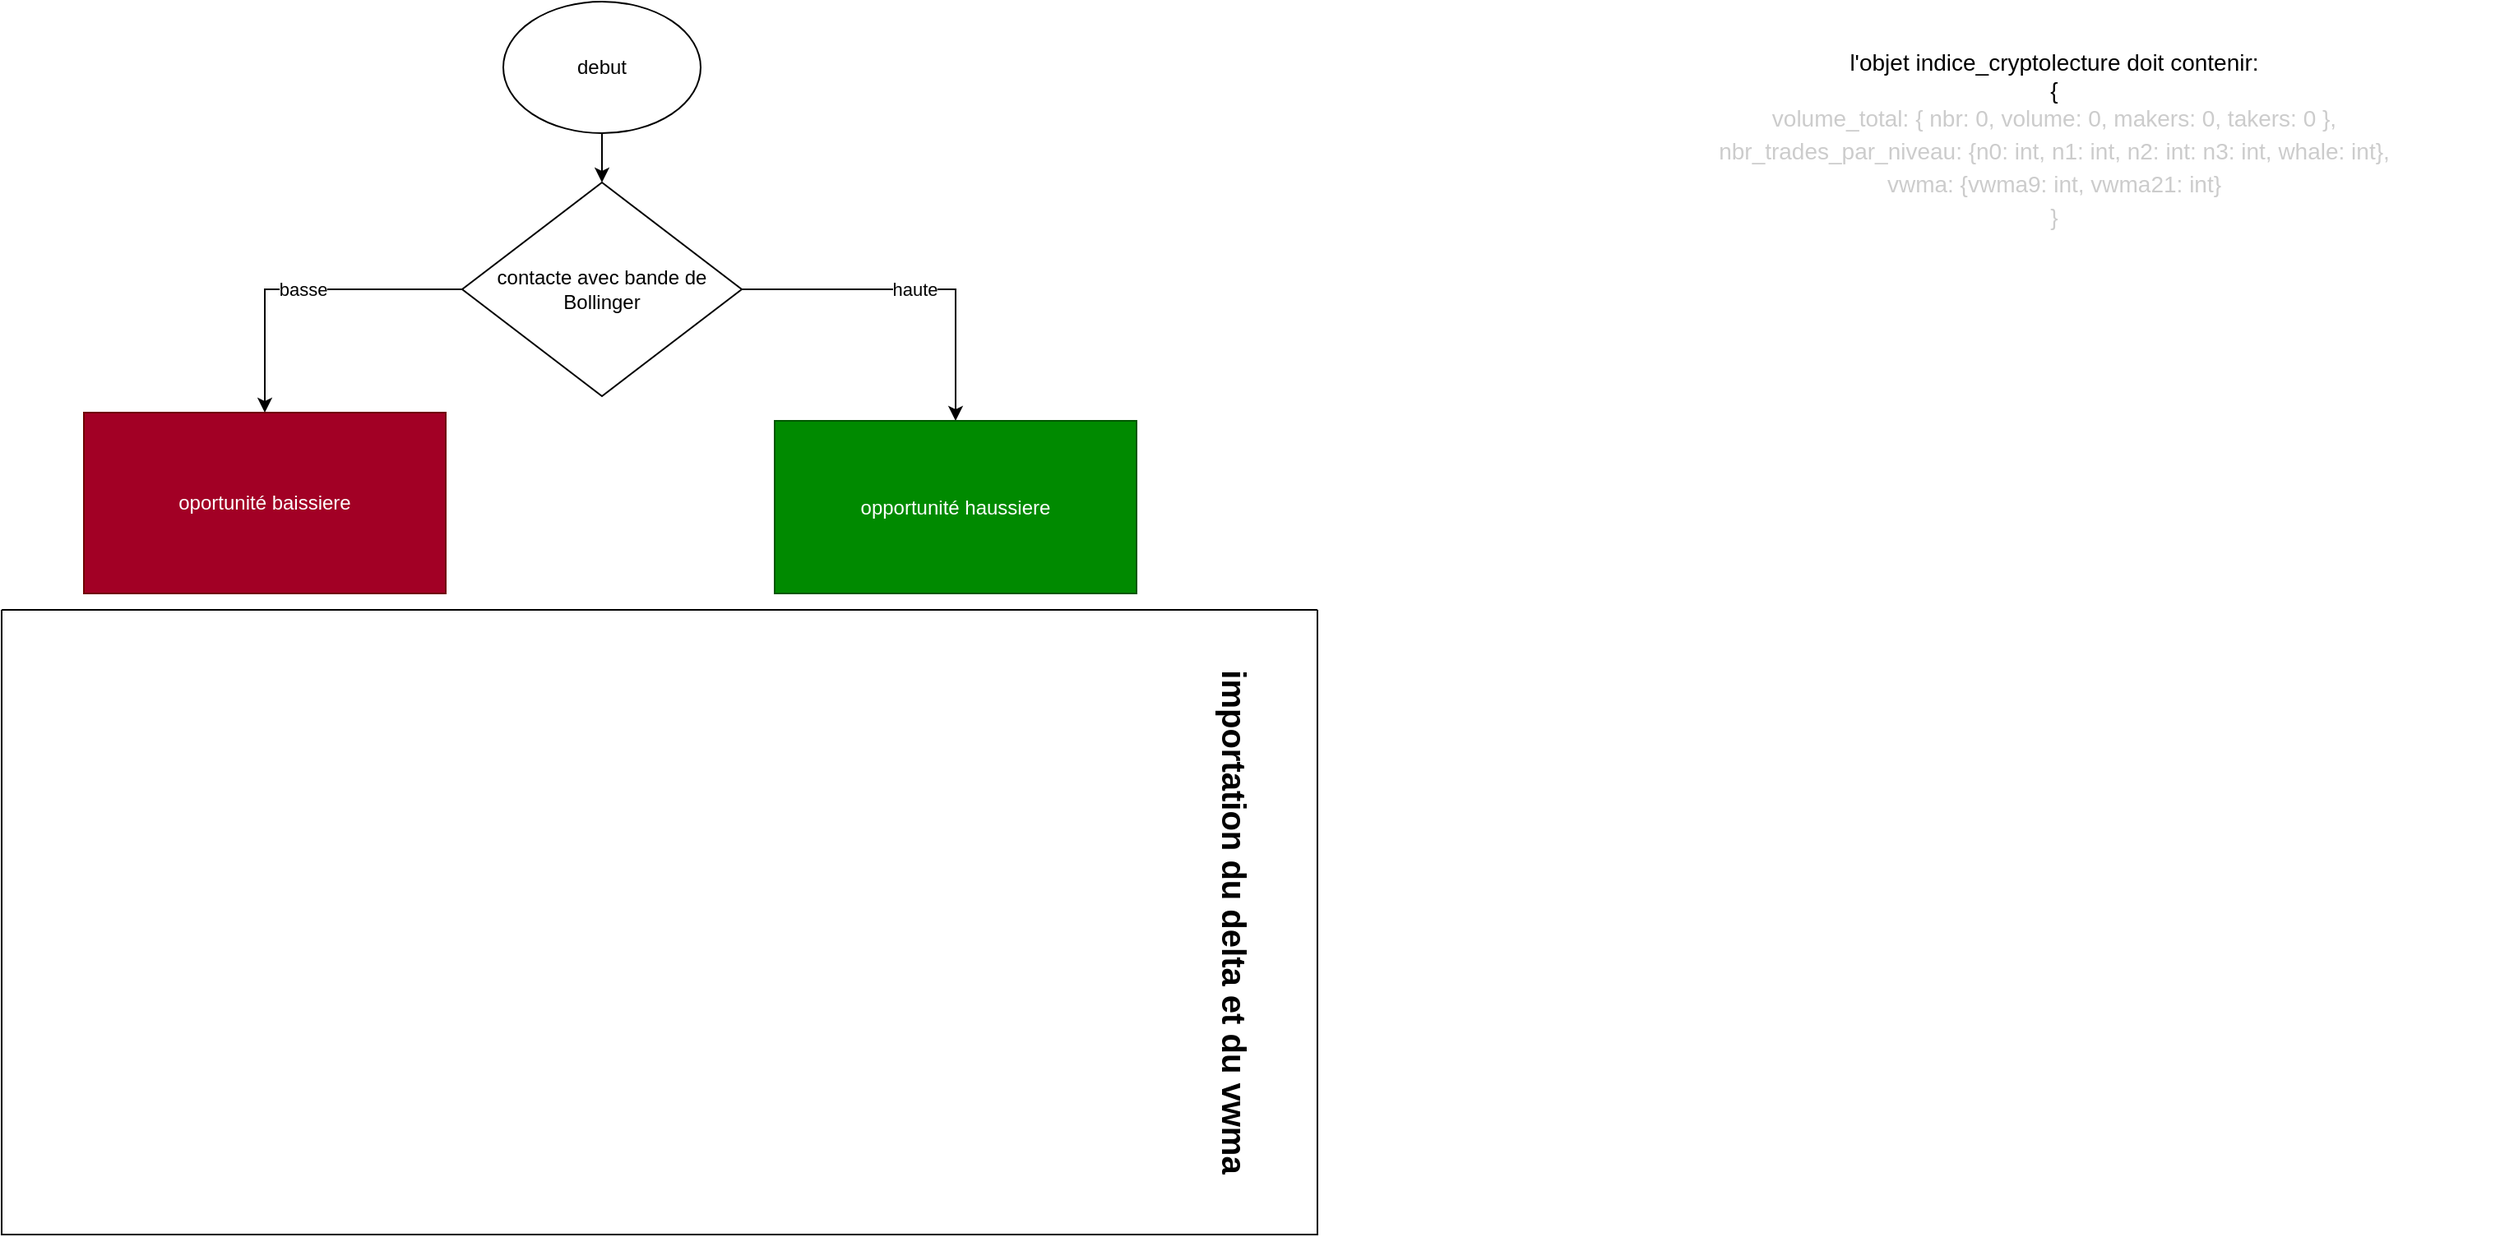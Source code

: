 <mxfile version="28.2.8">
  <diagram name="Page-1" id="EvjgfhKz7qwERSoid_G2">
    <mxGraphModel dx="2038" dy="1087" grid="1" gridSize="10" guides="1" tooltips="1" connect="1" arrows="1" fold="1" page="1" pageScale="1" pageWidth="827" pageHeight="1169" math="0" shadow="0">
      <root>
        <mxCell id="0" />
        <mxCell id="1" parent="0" />
        <mxCell id="49bwbcKJgaFXJWw2Z3PW-6" value="" style="edgeStyle=orthogonalEdgeStyle;rounded=0;orthogonalLoop=1;jettySize=auto;html=1;" edge="1" parent="1" source="49bwbcKJgaFXJWw2Z3PW-1" target="49bwbcKJgaFXJWw2Z3PW-5">
          <mxGeometry relative="1" as="geometry" />
        </mxCell>
        <mxCell id="49bwbcKJgaFXJWw2Z3PW-1" value="debut" style="ellipse;whiteSpace=wrap;html=1;" vertex="1" parent="1">
          <mxGeometry x="315" y="20" width="120" height="80" as="geometry" />
        </mxCell>
        <mxCell id="49bwbcKJgaFXJWw2Z3PW-10" value="haute" style="edgeStyle=orthogonalEdgeStyle;rounded=0;orthogonalLoop=1;jettySize=auto;html=1;" edge="1" parent="1" source="49bwbcKJgaFXJWw2Z3PW-5" target="49bwbcKJgaFXJWw2Z3PW-9">
          <mxGeometry relative="1" as="geometry" />
        </mxCell>
        <mxCell id="49bwbcKJgaFXJWw2Z3PW-12" value="basse" style="edgeStyle=orthogonalEdgeStyle;rounded=0;orthogonalLoop=1;jettySize=auto;html=1;" edge="1" parent="1" source="49bwbcKJgaFXJWw2Z3PW-5" target="49bwbcKJgaFXJWw2Z3PW-11">
          <mxGeometry relative="1" as="geometry" />
        </mxCell>
        <mxCell id="49bwbcKJgaFXJWw2Z3PW-5" value="contacte avec bande de Bollinger" style="rhombus;whiteSpace=wrap;html=1;" vertex="1" parent="1">
          <mxGeometry x="290" y="130" width="170" height="130" as="geometry" />
        </mxCell>
        <mxCell id="49bwbcKJgaFXJWw2Z3PW-11" value="oportunité baissiere" style="whiteSpace=wrap;html=1;fillColor=#a20025;fontColor=#ffffff;strokeColor=#6F0000;" vertex="1" parent="1">
          <mxGeometry x="60" y="270" width="220" height="110" as="geometry" />
        </mxCell>
        <mxCell id="49bwbcKJgaFXJWw2Z3PW-16" value="" style="swimlane;startSize=0;" vertex="1" parent="1">
          <mxGeometry x="10" y="390" width="800" height="380" as="geometry" />
        </mxCell>
        <mxCell id="49bwbcKJgaFXJWw2Z3PW-17" value="&lt;b&gt;&lt;font style=&quot;font-size: 20px;&quot;&gt;importation du delta et du vwma&lt;/font&gt;&lt;/b&gt;" style="text;html=1;whiteSpace=wrap;strokeColor=none;fillColor=none;align=center;verticalAlign=middle;rounded=0;rotation=90;" vertex="1" parent="49bwbcKJgaFXJWw2Z3PW-16">
          <mxGeometry x="590" y="150" width="320" height="80" as="geometry" />
        </mxCell>
        <mxCell id="49bwbcKJgaFXJWw2Z3PW-9" value="opportunité haussiere" style="whiteSpace=wrap;html=1;fillColor=#008a00;fontColor=#ffffff;strokeColor=#005700;" vertex="1" parent="1">
          <mxGeometry x="480" y="275" width="220" height="105" as="geometry" />
        </mxCell>
        <mxCell id="49bwbcKJgaFXJWw2Z3PW-20" value="&lt;font style=&quot;font-size: 14px;&quot;&gt;l&#39;objet indice_cryptolecture doit contenir:&lt;/font&gt;&lt;div&gt;&lt;span style=&quot;font-size: 14px;&quot;&gt;{&lt;br&gt;&lt;/span&gt;&lt;div&gt;&lt;div style=&quot;line-height: 19px; white-space: pre;&quot;&gt;&lt;font style=&quot;color: light-dark(rgb(204, 204, 204), rgb(255, 255, 255)); font-size: 14px;&quot; face=&quot;Helvetica&quot;&gt;volume_total: { nbr: 0, volume: 0, makers: 0, takers: 0 },&lt;/font&gt;&lt;/div&gt;&lt;/div&gt;&lt;div style=&quot;line-height: 19px; white-space: pre;&quot;&gt;&lt;font style=&quot;color: light-dark(rgb(204, 204, 204), rgb(255, 255, 255)); font-size: 14px;&quot; face=&quot;Helvetica&quot;&gt;nbr_trades_par_niveau: {n0: int, n1: int, n2: int: n3: int, whale: int},&lt;/font&gt;&lt;/div&gt;&lt;div style=&quot;line-height: 19px; white-space: pre;&quot;&gt;&lt;font style=&quot;color: light-dark(rgb(204, 204, 204), rgb(255, 255, 255)); font-size: 14px;&quot; face=&quot;Helvetica&quot;&gt;vwma: {vwma9: int, vwma21: int}&lt;br&gt;&lt;/font&gt;&lt;/div&gt;&lt;/div&gt;&lt;div style=&quot;line-height: 19px; white-space: pre;&quot;&gt;&lt;font style=&quot;color: light-dark(rgb(204, 204, 204), rgb(255, 255, 255)); font-size: 14px;&quot; face=&quot;Helvetica&quot;&gt;}&lt;/font&gt;&lt;/div&gt;" style="text;html=1;whiteSpace=wrap;strokeColor=none;fillColor=none;align=center;verticalAlign=middle;rounded=0;" vertex="1" parent="1">
          <mxGeometry x="988" y="30" width="540" height="150" as="geometry" />
        </mxCell>
      </root>
    </mxGraphModel>
  </diagram>
</mxfile>

